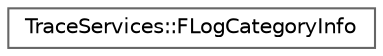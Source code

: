 digraph "Graphical Class Hierarchy"
{
 // INTERACTIVE_SVG=YES
 // LATEX_PDF_SIZE
  bgcolor="transparent";
  edge [fontname=Helvetica,fontsize=10,labelfontname=Helvetica,labelfontsize=10];
  node [fontname=Helvetica,fontsize=10,shape=box,height=0.2,width=0.4];
  rankdir="LR";
  Node0 [id="Node000000",label="TraceServices::FLogCategoryInfo",height=0.2,width=0.4,color="grey40", fillcolor="white", style="filled",URL="$d7/d75/structTraceServices_1_1FLogCategoryInfo.html",tooltip=" "];
}
